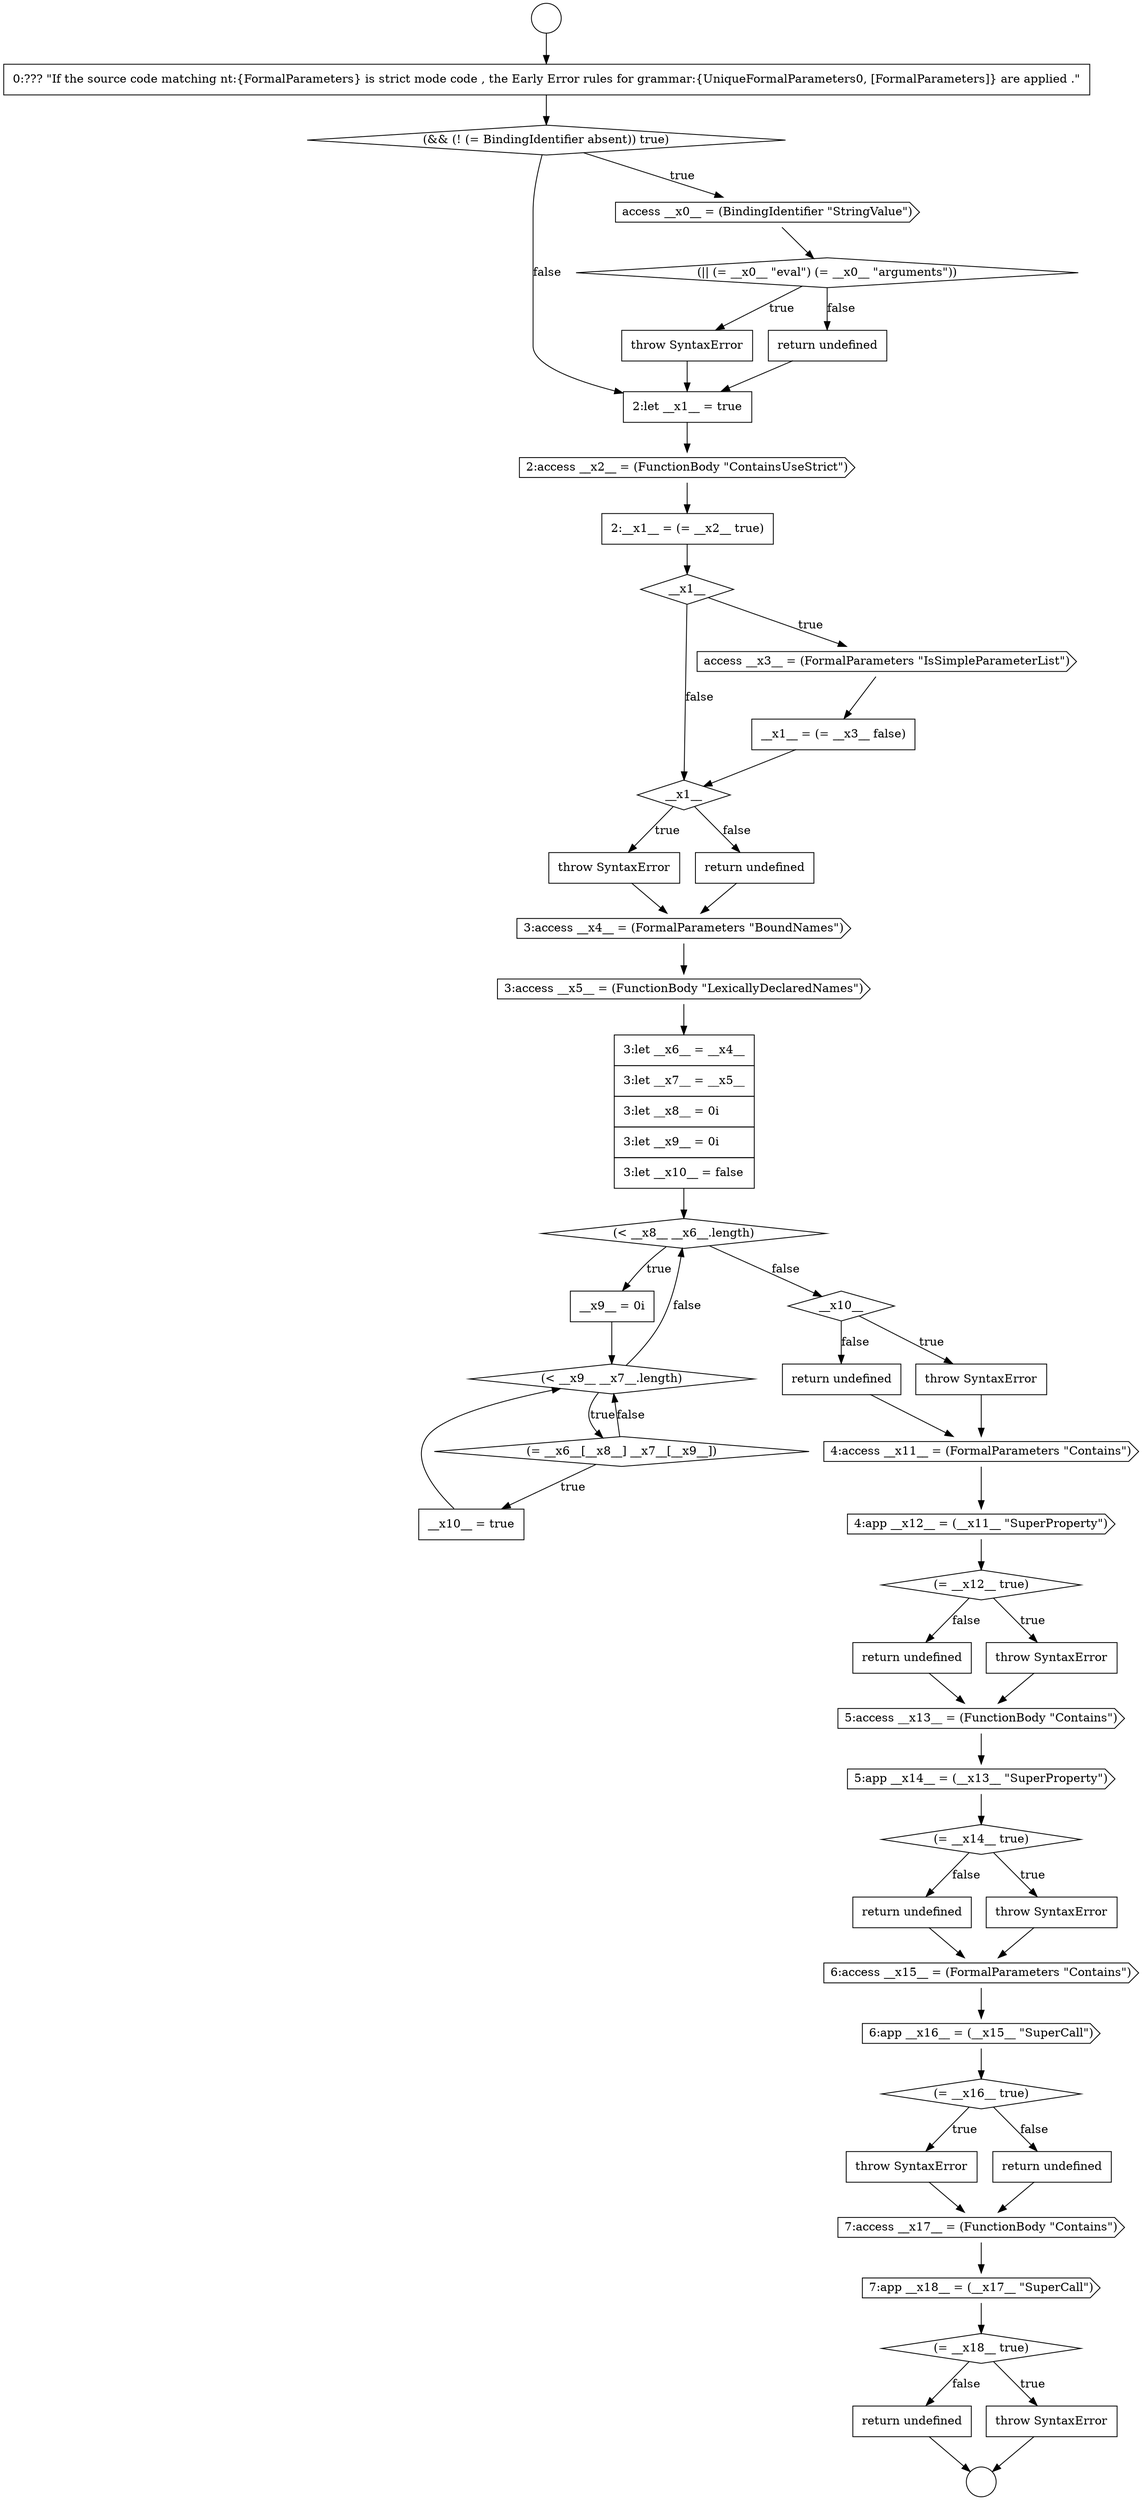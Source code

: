 digraph {
  node20566 [shape=diamond, label=<<font color="black">(= __x12__ true)</font>> color="black" fillcolor="white" style=filled]
  node20537 [shape=circle label=" " color="black" fillcolor="white" style=filled]
  node20547 [shape=diamond, label=<<font color="black">__x1__</font>> color="black" fillcolor="white" style=filled]
  node20549 [shape=none, margin=0, label=<<font color="black">
    <table border="0" cellborder="1" cellspacing="0" cellpadding="10">
      <tr><td align="left">__x1__ = (= __x3__ false)</td></tr>
    </table>
  </font>> color="black" fillcolor="white" style=filled]
  node20581 [shape=diamond, label=<<font color="black">(= __x18__ true)</font>> color="black" fillcolor="white" style=filled]
  node20539 [shape=diamond, label=<<font color="black">(&amp;&amp; (! (= BindingIdentifier absent)) true)</font>> color="black" fillcolor="white" style=filled]
  node20545 [shape=cds, label=<<font color="black">2:access __x2__ = (FunctionBody &quot;ContainsUseStrict&quot;)</font>> color="black" fillcolor="white" style=filled]
  node20577 [shape=none, margin=0, label=<<font color="black">
    <table border="0" cellborder="1" cellspacing="0" cellpadding="10">
      <tr><td align="left">throw SyntaxError</td></tr>
    </table>
  </font>> color="black" fillcolor="white" style=filled]
  node20543 [shape=none, margin=0, label=<<font color="black">
    <table border="0" cellborder="1" cellspacing="0" cellpadding="10">
      <tr><td align="left">return undefined</td></tr>
    </table>
  </font>> color="black" fillcolor="white" style=filled]
  node20559 [shape=diamond, label=<<font color="black">(= __x6__[__x8__] __x7__[__x9__])</font>> color="black" fillcolor="white" style=filled]
  node20544 [shape=none, margin=0, label=<<font color="black">
    <table border="0" cellborder="1" cellspacing="0" cellpadding="10">
      <tr><td align="left">2:let __x1__ = true</td></tr>
    </table>
  </font>> color="black" fillcolor="white" style=filled]
  node20556 [shape=diamond, label=<<font color="black">(&lt; __x8__ __x6__.length)</font>> color="black" fillcolor="white" style=filled]
  node20569 [shape=cds, label=<<font color="black">5:access __x13__ = (FunctionBody &quot;Contains&quot;)</font>> color="black" fillcolor="white" style=filled]
  node20541 [shape=diamond, label=<<font color="black">(|| (= __x0__ &quot;eval&quot;) (= __x0__ &quot;arguments&quot;))</font>> color="black" fillcolor="white" style=filled]
  node20583 [shape=none, margin=0, label=<<font color="black">
    <table border="0" cellborder="1" cellspacing="0" cellpadding="10">
      <tr><td align="left">return undefined</td></tr>
    </table>
  </font>> color="black" fillcolor="white" style=filled]
  node20573 [shape=none, margin=0, label=<<font color="black">
    <table border="0" cellborder="1" cellspacing="0" cellpadding="10">
      <tr><td align="left">return undefined</td></tr>
    </table>
  </font>> color="black" fillcolor="white" style=filled]
  node20551 [shape=none, margin=0, label=<<font color="black">
    <table border="0" cellborder="1" cellspacing="0" cellpadding="10">
      <tr><td align="left">throw SyntaxError</td></tr>
    </table>
  </font>> color="black" fillcolor="white" style=filled]
  node20579 [shape=cds, label=<<font color="black">7:access __x17__ = (FunctionBody &quot;Contains&quot;)</font>> color="black" fillcolor="white" style=filled]
  node20562 [shape=none, margin=0, label=<<font color="black">
    <table border="0" cellborder="1" cellspacing="0" cellpadding="10">
      <tr><td align="left">throw SyntaxError</td></tr>
    </table>
  </font>> color="black" fillcolor="white" style=filled]
  node20560 [shape=none, margin=0, label=<<font color="black">
    <table border="0" cellborder="1" cellspacing="0" cellpadding="10">
      <tr><td align="left">__x10__ = true</td></tr>
    </table>
  </font>> color="black" fillcolor="white" style=filled]
  node20565 [shape=cds, label=<<font color="black">4:app __x12__ = (__x11__ &quot;SuperProperty&quot;)</font>> color="black" fillcolor="white" style=filled]
  node20550 [shape=diamond, label=<<font color="black">__x1__</font>> color="black" fillcolor="white" style=filled]
  node20582 [shape=none, margin=0, label=<<font color="black">
    <table border="0" cellborder="1" cellspacing="0" cellpadding="10">
      <tr><td align="left">throw SyntaxError</td></tr>
    </table>
  </font>> color="black" fillcolor="white" style=filled]
  node20538 [shape=none, margin=0, label=<<font color="black">
    <table border="0" cellborder="1" cellspacing="0" cellpadding="10">
      <tr><td align="left">0:??? &quot;If the source code matching nt:{FormalParameters} is strict mode code , the Early Error rules for grammar:{UniqueFormalParameters0, [FormalParameters]} are applied .&quot;</td></tr>
    </table>
  </font>> color="black" fillcolor="white" style=filled]
  node20553 [shape=cds, label=<<font color="black">3:access __x4__ = (FormalParameters &quot;BoundNames&quot;)</font>> color="black" fillcolor="white" style=filled]
  node20570 [shape=cds, label=<<font color="black">5:app __x14__ = (__x13__ &quot;SuperProperty&quot;)</font>> color="black" fillcolor="white" style=filled]
  node20557 [shape=none, margin=0, label=<<font color="black">
    <table border="0" cellborder="1" cellspacing="0" cellpadding="10">
      <tr><td align="left">__x9__ = 0i</td></tr>
    </table>
  </font>> color="black" fillcolor="white" style=filled]
  node20542 [shape=none, margin=0, label=<<font color="black">
    <table border="0" cellborder="1" cellspacing="0" cellpadding="10">
      <tr><td align="left">throw SyntaxError</td></tr>
    </table>
  </font>> color="black" fillcolor="white" style=filled]
  node20574 [shape=cds, label=<<font color="black">6:access __x15__ = (FormalParameters &quot;Contains&quot;)</font>> color="black" fillcolor="white" style=filled]
  node20561 [shape=diamond, label=<<font color="black">__x10__</font>> color="black" fillcolor="white" style=filled]
  node20546 [shape=none, margin=0, label=<<font color="black">
    <table border="0" cellborder="1" cellspacing="0" cellpadding="10">
      <tr><td align="left">2:__x1__ = (= __x2__ true)</td></tr>
    </table>
  </font>> color="black" fillcolor="white" style=filled]
  node20578 [shape=none, margin=0, label=<<font color="black">
    <table border="0" cellborder="1" cellspacing="0" cellpadding="10">
      <tr><td align="left">return undefined</td></tr>
    </table>
  </font>> color="black" fillcolor="white" style=filled]
  node20554 [shape=cds, label=<<font color="black">3:access __x5__ = (FunctionBody &quot;LexicallyDeclaredNames&quot;)</font>> color="black" fillcolor="white" style=filled]
  node20571 [shape=diamond, label=<<font color="black">(= __x14__ true)</font>> color="black" fillcolor="white" style=filled]
  node20568 [shape=none, margin=0, label=<<font color="black">
    <table border="0" cellborder="1" cellspacing="0" cellpadding="10">
      <tr><td align="left">return undefined</td></tr>
    </table>
  </font>> color="black" fillcolor="white" style=filled]
  node20558 [shape=diamond, label=<<font color="black">(&lt; __x9__ __x7__.length)</font>> color="black" fillcolor="white" style=filled]
  node20536 [shape=circle label=" " color="black" fillcolor="white" style=filled]
  node20564 [shape=cds, label=<<font color="black">4:access __x11__ = (FormalParameters &quot;Contains&quot;)</font>> color="black" fillcolor="white" style=filled]
  node20575 [shape=cds, label=<<font color="black">6:app __x16__ = (__x15__ &quot;SuperCall&quot;)</font>> color="black" fillcolor="white" style=filled]
  node20572 [shape=none, margin=0, label=<<font color="black">
    <table border="0" cellborder="1" cellspacing="0" cellpadding="10">
      <tr><td align="left">throw SyntaxError</td></tr>
    </table>
  </font>> color="black" fillcolor="white" style=filled]
  node20540 [shape=cds, label=<<font color="black">access __x0__ = (BindingIdentifier &quot;StringValue&quot;)</font>> color="black" fillcolor="white" style=filled]
  node20555 [shape=none, margin=0, label=<<font color="black">
    <table border="0" cellborder="1" cellspacing="0" cellpadding="10">
      <tr><td align="left">3:let __x6__ = __x4__</td></tr>
      <tr><td align="left">3:let __x7__ = __x5__</td></tr>
      <tr><td align="left">3:let __x8__ = 0i</td></tr>
      <tr><td align="left">3:let __x9__ = 0i</td></tr>
      <tr><td align="left">3:let __x10__ = false</td></tr>
    </table>
  </font>> color="black" fillcolor="white" style=filled]
  node20552 [shape=none, margin=0, label=<<font color="black">
    <table border="0" cellborder="1" cellspacing="0" cellpadding="10">
      <tr><td align="left">return undefined</td></tr>
    </table>
  </font>> color="black" fillcolor="white" style=filled]
  node20567 [shape=none, margin=0, label=<<font color="black">
    <table border="0" cellborder="1" cellspacing="0" cellpadding="10">
      <tr><td align="left">throw SyntaxError</td></tr>
    </table>
  </font>> color="black" fillcolor="white" style=filled]
  node20580 [shape=cds, label=<<font color="black">7:app __x18__ = (__x17__ &quot;SuperCall&quot;)</font>> color="black" fillcolor="white" style=filled]
  node20563 [shape=none, margin=0, label=<<font color="black">
    <table border="0" cellborder="1" cellspacing="0" cellpadding="10">
      <tr><td align="left">return undefined</td></tr>
    </table>
  </font>> color="black" fillcolor="white" style=filled]
  node20548 [shape=cds, label=<<font color="black">access __x3__ = (FormalParameters &quot;IsSimpleParameterList&quot;)</font>> color="black" fillcolor="white" style=filled]
  node20576 [shape=diamond, label=<<font color="black">(= __x16__ true)</font>> color="black" fillcolor="white" style=filled]
  node20549 -> node20550 [ color="black"]
  node20560 -> node20558 [ color="black"]
  node20540 -> node20541 [ color="black"]
  node20558 -> node20559 [label=<<font color="black">true</font>> color="black"]
  node20558 -> node20556 [label=<<font color="black">false</font>> color="black"]
  node20569 -> node20570 [ color="black"]
  node20582 -> node20537 [ color="black"]
  node20575 -> node20576 [ color="black"]
  node20550 -> node20551 [label=<<font color="black">true</font>> color="black"]
  node20550 -> node20552 [label=<<font color="black">false</font>> color="black"]
  node20574 -> node20575 [ color="black"]
  node20548 -> node20549 [ color="black"]
  node20577 -> node20579 [ color="black"]
  node20576 -> node20577 [label=<<font color="black">true</font>> color="black"]
  node20576 -> node20578 [label=<<font color="black">false</font>> color="black"]
  node20557 -> node20558 [ color="black"]
  node20580 -> node20581 [ color="black"]
  node20554 -> node20555 [ color="black"]
  node20547 -> node20548 [label=<<font color="black">true</font>> color="black"]
  node20547 -> node20550 [label=<<font color="black">false</font>> color="black"]
  node20553 -> node20554 [ color="black"]
  node20551 -> node20553 [ color="black"]
  node20565 -> node20566 [ color="black"]
  node20579 -> node20580 [ color="black"]
  node20546 -> node20547 [ color="black"]
  node20567 -> node20569 [ color="black"]
  node20536 -> node20538 [ color="black"]
  node20538 -> node20539 [ color="black"]
  node20581 -> node20582 [label=<<font color="black">true</font>> color="black"]
  node20581 -> node20583 [label=<<font color="black">false</font>> color="black"]
  node20570 -> node20571 [ color="black"]
  node20556 -> node20557 [label=<<font color="black">true</font>> color="black"]
  node20556 -> node20561 [label=<<font color="black">false</font>> color="black"]
  node20573 -> node20574 [ color="black"]
  node20544 -> node20545 [ color="black"]
  node20555 -> node20556 [ color="black"]
  node20543 -> node20544 [ color="black"]
  node20571 -> node20572 [label=<<font color="black">true</font>> color="black"]
  node20571 -> node20573 [label=<<font color="black">false</font>> color="black"]
  node20566 -> node20567 [label=<<font color="black">true</font>> color="black"]
  node20566 -> node20568 [label=<<font color="black">false</font>> color="black"]
  node20539 -> node20540 [label=<<font color="black">true</font>> color="black"]
  node20539 -> node20544 [label=<<font color="black">false</font>> color="black"]
  node20561 -> node20562 [label=<<font color="black">true</font>> color="black"]
  node20561 -> node20563 [label=<<font color="black">false</font>> color="black"]
  node20572 -> node20574 [ color="black"]
  node20545 -> node20546 [ color="black"]
  node20542 -> node20544 [ color="black"]
  node20552 -> node20553 [ color="black"]
  node20578 -> node20579 [ color="black"]
  node20568 -> node20569 [ color="black"]
  node20564 -> node20565 [ color="black"]
  node20562 -> node20564 [ color="black"]
  node20583 -> node20537 [ color="black"]
  node20563 -> node20564 [ color="black"]
  node20559 -> node20560 [label=<<font color="black">true</font>> color="black"]
  node20559 -> node20558 [label=<<font color="black">false</font>> color="black"]
  node20541 -> node20542 [label=<<font color="black">true</font>> color="black"]
  node20541 -> node20543 [label=<<font color="black">false</font>> color="black"]
}
